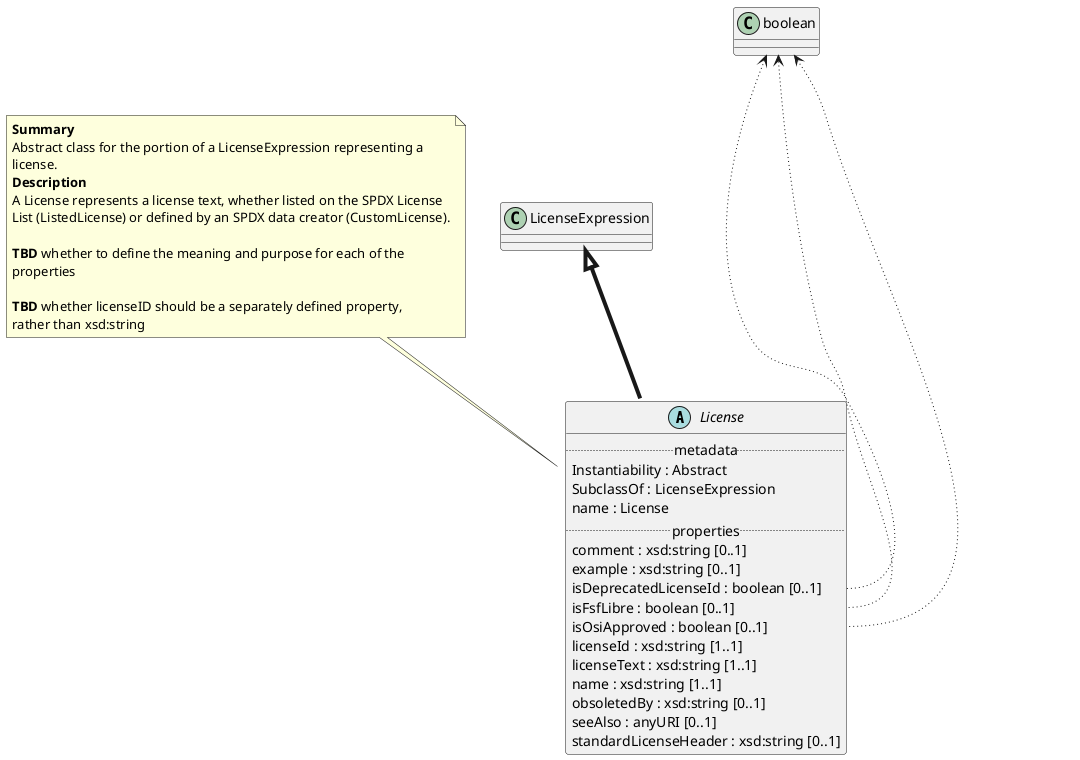 @startuml
abstract License {
.. metadata ..
    Instantiability : Abstract
    SubclassOf : LicenseExpression
    name : License
.. properties ..
    comment : xsd:string [0..1]
    example : xsd:string [0..1]
    isDeprecatedLicenseId : boolean [0..1]
    isFsfLibre : boolean [0..1]
    isOsiApproved : boolean [0..1]
    licenseId : xsd:string [1..1]
    licenseText : xsd:string [1..1]
    name : xsd:string [1..1]
    obsoletedBy : xsd:string [0..1]
    seeAlso : anyURI [0..1]
    standardLicenseHeader : xsd:string [0..1]
}
note top of License
<b>Summary</b>
Abstract class for the portion of a LicenseExpression representing a
license.
<b>Description</b>
A License represents a license text, whether listed on the SPDX License
List (ListedLicense) or defined by an SPDX data creator (CustomLicense).

**TBD** whether to define the meaning and purpose for each of the
properties

**TBD** whether licenseID should be a separately defined property,
rather than xsd:string
end note
"LicenseExpression" <|-[thickness=4]- "License"
"boolean" <-[dotted]-- "License::isDeprecatedLicenseId"
"boolean" <-[dotted]-- "License::isFsfLibre"
"boolean" <-[dotted]-- "License::isOsiApproved"
@enduml
